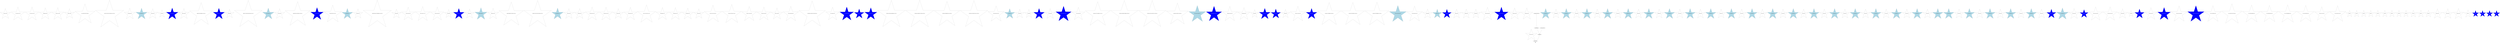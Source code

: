 // System
digraph {
	"Donnells Diversion [link]" [fillcolor=white fontcolor=black shape=star style=filled]
	"Lower Collierville Tunnel 1 [link]" [fillcolor=white fontcolor=black shape=star style=filled]
	"Lower Collierville Tunnel 2 [link]" [fillcolor=white fontcolor=black shape=star style=filled]
	"Philadelphia Aqueduct [link]" [fillcolor=white fontcolor=black shape=star style=filled]
	"Sand Bar Power Tunnel [link]" [fillcolor=white fontcolor=black shape=star style=filled]
	"Stanislaus Tunnel [link]" [fillcolor=white fontcolor=black shape=star style=filled]
	"USGS_11293580_NF STAN R DIV TUNNEL [link]" [fillcolor=white fontcolor=black shape=star style=filled]
	"ANGELS C BL UTICA D DIV DAM NR MURPHYS CA_11298700 [node]" [fillcolor=white fontcolor=black shape=star style=filled]
	"Angels Canal Inflow [node]" [fillcolor=white fontcolor=black shape=star style=filled]
	"Angels Ck Headflow [node]" [fillcolor=lightblue fontcolor=black shape=star style=filled]
	"Angels Ck Inflow [node]" [fillcolor=white fontcolor=black shape=star style=filled]
	"Angels PH [node]" [fillcolor=white fontcolor=black shape=star style=filled]
	"Angles Canal Outflow [node]" [fillcolor=blue fontcolor=white shape=star style=filled]
	"AVERY_11294500 [node]" [fillcolor=white fontcolor=black shape=star style=filled]
	"BEARDSLEY PH NR STRAWBERRY CA_11292820 [node]" [fillcolor=white fontcolor=black shape=star style=filled]
	"Beardsley Reservoir [node]" [fillcolor=blue fontcolor=white shape=star style=filled]
	"Beardsley PH [node]" [fillcolor=white fontcolor=black shape=star style=filled]
	"BEAVER C DIV TO MCKAYS POINT RES NR ARNO_11295210 [node]" [fillcolor=white fontcolor=black shape=star style=filled]
	"Beaver Ck Headflow [node]" [fillcolor=lightblue fontcolor=black shape=star style=filled]
	"Beaver Ck Inflow [node]" [fillcolor=white fontcolor=black shape=star style=filled]
	"BEAVER CR BEL DIV DAM NR ARNOLD CA_11295230 [node]" [fillcolor=white fontcolor=black shape=star style=filled]
	"Beaver Creek Diversion [node]" [fillcolor=blue fontcolor=white shape=star style=filled]
	"BL MCKAYS POINT DAM_11295270 [node]" [fillcolor=white fontcolor=black shape=star style=filled]
	"Clark Fk Headflow [node]" [fillcolor=lightblue fontcolor=black shape=star style=filled]
	"Clark Fk Inflow [node]" [fillcolor=white fontcolor=black shape=star style=filled]
	"CLARK FORK STANISLAUS R NR DARDANELLE CA_11292500 [node]" [fillcolor=white fontcolor=black shape=star style=filled]
	"Collierville PH [node]" [fillcolor=white fontcolor=black shape=star style=filled]
	"Collierville Tunnel Inflow [node]" [fillcolor=white fontcolor=black shape=star style=filled]
	"Collierville Tunnel Inflow (1) [node]" [fillcolor=white fontcolor=black shape=star style=filled]
	"Donnells Diversion Inflow [node]" [fillcolor=white fontcolor=black shape=star style=filled]
	"Donnells PH [node]" [fillcolor=white fontcolor=black shape=star style=filled]
	"Donnells Reservoir [node]" [fillcolor=blue fontcolor=white shape=star style=filled]
	"Gauge_Phoenix [node]" [fillcolor=white fontcolor=black shape=star style=filled]
	"Highland Ck Headflow [node]" [fillcolor=lightblue fontcolor=black shape=star style=filled]
	"Highland Ck Inflow [node]" [fillcolor=white fontcolor=black shape=star style=filled]
	"HIGHLAND CREEK BELOW NEW SPICER_11294000 [node]" [fillcolor=white fontcolor=black shape=star style=filled]
	"HOBART C AT NF DIV TUNNL OUTLT NR SPICER_11293700 [node]" [fillcolor=white fontcolor=black shape=star style=filled]
	"Hobart Ck Headflow [node]" [fillcolor=lightblue fontcolor=black shape=star style=filled]
	"Hobart Ck Inflow [node]" [fillcolor=white fontcolor=black shape=star style=filled]
	"IFR bl Angels Div [node]" [fillcolor=white fontcolor=black shape=star style=filled]
	"IFR bl Donnells Reservoir [node]" [fillcolor=white fontcolor=black shape=star style=filled]
	"IFR bl Hunters Reservoir [node]" [fillcolor=white fontcolor=black shape=star style=filled]
	"IFR bl Lyons Res [node]" [fillcolor=white fontcolor=black shape=star style=filled]
	"IFR bl McKays Point Div [node]" [fillcolor=white fontcolor=black shape=star style=filled]
	"IFR bl New Spicer Meadow Reservoir [node]" [fillcolor=white fontcolor=black shape=star style=filled]
	"IFR bl Philadelphia Div [node]" [fillcolor=white fontcolor=black shape=star style=filled]
	"IFR bl Relief Reservoir [node]" [fillcolor=white fontcolor=black shape=star style=filled]
	"IFR bl Sand Bar Div [node]" [fillcolor=white fontcolor=black shape=star style=filled]
	"IFR bl Utica Div [node]" [fillcolor=white fontcolor=black shape=star style=filled]
	"Below Beaver Creek Diversion Dam [node]" [fillcolor=white fontcolor=black shape=star style=filled]
	"IFR Confluence of NF and Beaver Creek [node]" [fillcolor=white fontcolor=black shape=star style=filled]
	"IFR Below New Melones Res [node]" [fillcolor=white fontcolor=black shape=star style=filled]
	"IFR Below Pinecrest Lake [node]" [fillcolor=white fontcolor=black shape=star style=filled]
	"IFR Below Utica Res [node]" [fillcolor=white fontcolor=black shape=star style=filled]
	"IFR below Beardsley Afterbay [node]" [fillcolor=white fontcolor=black shape=star style=filled]
	"JW SOUTHERN PP A SND BAR DIV DAM NR LNG BRN CA [node]" [fillcolor=white fontcolor=black shape=star style=filled]
	"Lower Utica Canal Inflow [node]" [fillcolor=white fontcolor=black shape=star style=filled]
	"Lower Utica Canal Outflow [node]" [fillcolor=blue fontcolor=white shape=star style=filled]
	"Lyons Reservoir [node]" [fillcolor=blue fontcolor=white shape=star style=filled]
	"McKay Point Diversion [node]" [fillcolor=blue fontcolor=white shape=star style=filled]
	"MF STANISLAUS R A HELLS HALF ACRE BRIDGE_11292700 [node]" [fillcolor=white fontcolor=black shape=star style=filled]
	"MF STANISLAUS R AT KENNEDY MDWS NR DARD_11292000 [node]" [fillcolor=white fontcolor=black shape=star style=filled]
	"MF STANISLAUS R BL BEARDSLEY DAM CA_11292900 [node]" [fillcolor=white fontcolor=black shape=star style=filled]
	"MF STANISLAUS R BL SND BAR DIV DAM NR AV_11293200 [node]" [fillcolor=white fontcolor=black shape=star style=filled]
	"Middle Fork Stanislaus R Inflow [node]" [fillcolor=white fontcolor=black shape=star style=filled]
	"Mill Ck Headflow [node]" [fillcolor=lightblue fontcolor=black shape=star style=filled]
	"Mill Ck Inflow [node]" [fillcolor=white fontcolor=black shape=star style=filled]
	"Murphys PH [node]" [fillcolor=white fontcolor=black shape=star style=filled]
	"New Melones Lake [node]" [fillcolor=blue fontcolor=white shape=star style=filled]
	"New Melones PH [node]" [fillcolor=white fontcolor=black shape=star style=filled]
	"New Spicer Meadow Reservoir [node]" [fillcolor=blue fontcolor=white shape=star style=filled]
	"New Spicer Meadow PH [node]" [fillcolor=white fontcolor=black shape=star style=filled]
	"NF STANISLAUS DIV TU OL BL HOBART C_11293710 [node]" [fillcolor=white fontcolor=black shape=star style=filled]
	"NF STANISLAUS R BL BEAVER C NR HATHAWAY_11295300 [node]" [fillcolor=white fontcolor=black shape=star style=filled]
	"NF STANISLAUS R BL DIV DAM NR BIG MDW CA_11293600 [node]" [fillcolor=white fontcolor=black shape=star style=filled]
	"NF STANISLAUS R BL SILVER C CA_11293500 [node]" [fillcolor=white fontcolor=black shape=star style=filled]
	"North Fork Stanislaus R Headflow [node]" [fillcolor=lightblue fontcolor=black shape=star style=filled]
	"Philadelphia Aquaduct Outflow [node]" [fillcolor=blue fontcolor=white shape=star style=filled]
	"Philadelphia Aqueduct Inflow [node]" [fillcolor=white fontcolor=black shape=star style=filled]
	"Phoenix Canal Outflow [node]" [fillcolor=white fontcolor=black shape=star style=filled]
	"Phoenix PH [node]" [fillcolor=white fontcolor=black shape=star style=filled]
	"Pinecrest Reservoir [node]" [fillcolor=blue fontcolor=white shape=star style=filled]
	"Relief Reservoir [node]" [fillcolor=blue fontcolor=white shape=star style=filled]
	"Sand Bar PH [node]" [fillcolor=white fontcolor=black shape=star style=filled]
	"Sand Bar Power Tunnel Inflow [node]" [fillcolor=white fontcolor=black shape=star style=filled]
	"Beardsley Afterbay [node]" [fillcolor=blue fontcolor=white shape=star style=filled]
	"SF STANISLAUS R A STRAWBERRY CA_11296500 [node]" [fillcolor=white fontcolor=black shape=star style=filled]
	"SF STANISLAUS R NR LONG BARN CA_11298000 [node]" [fillcolor=white fontcolor=black shape=star style=filled]
	"SF STANISLAUS R NR STRAWBERRY CA_11297200 [node]" [fillcolor=white fontcolor=black shape=star style=filled]
	"South Fork Stanislaus R Headflow [node]" [fillcolor=lightblue fontcolor=black shape=star style=filled]
	"South Fork Stanislaus R Inflow [node]" [fillcolor=white fontcolor=black shape=star style=filled]
	"Spring Gap PH [node]" [fillcolor=white fontcolor=black shape=star style=filled]
	"STANI-N-INF1 [node]" [fillcolor=lightblue fontcolor=black shape=star style=filled]
	"STANI-N-JUN1 [node]" [fillcolor=blue fontcolor=white shape=star style=filled]
	"STANI-N-JUN2 [node]" [fillcolor=white fontcolor=black shape=star style=filled]
	"STANI-N-JUN3 [node]" [fillcolor=white fontcolor=black shape=star style=filled]
	"Stanislaus PH [node]" [fillcolor=white fontcolor=black shape=star style=filled]
	"Stanislaus Tunnel Inflow [node]" [fillcolor=white fontcolor=black shape=star style=filled]
	"Stanislaus Tunnel Outflow [node]" [fillcolor=blue fontcolor=white shape=star style=filled]
	"STN-L-DEL1 Outflow [node]" [fillcolor=white fontcolor=black shape=star style=filled]
	"STN-L-DEL2 Outflow [node]" [fillcolor=white fontcolor=black shape=star style=filled]
	"STN-L-RIV2 Outflow [node]" [fillcolor=white fontcolor=black shape=star style=filled]
	"STN_01 Headflow [node]" [fillcolor=lightblue fontcolor=black shape=star style=filled]
	"STN_01 Inflow [node]" [fillcolor=white fontcolor=black shape=star style=filled]
	"STN_02 Headflow [node]" [fillcolor=lightblue fontcolor=black shape=star style=filled]
	"STN_02 Inflow [node]" [fillcolor=white fontcolor=black shape=star style=filled]
	"STN_03 Headflow [node]" [fillcolor=lightblue fontcolor=black shape=star style=filled]
	"STN_03 Inflow [node]" [fillcolor=white fontcolor=black shape=star style=filled]
	"STN_04 Headflow [node]" [fillcolor=lightblue fontcolor=black shape=star style=filled]
	"STN_04 Inflow [node]" [fillcolor=white fontcolor=black shape=star style=filled]
	"STN_05 Headflow [node]" [fillcolor=lightblue fontcolor=black shape=star style=filled]
	"STN_05 Inflow [node]" [fillcolor=white fontcolor=black shape=star style=filled]
	"STN_06 Headflow [node]" [fillcolor=lightblue fontcolor=black shape=star style=filled]
	"STN_06 Inflow [node]" [fillcolor=white fontcolor=black shape=star style=filled]
	"STN_07 Headflow [node]" [fillcolor=lightblue fontcolor=black shape=star style=filled]
	"STN_07 Inflow [node]" [fillcolor=white fontcolor=black shape=star style=filled]
	"STN_08 Headflow [node]" [fillcolor=lightblue fontcolor=black shape=star style=filled]
	"STN_08 Inflow [node]" [fillcolor=white fontcolor=black shape=star style=filled]
	"STN_09 Headflow [node]" [fillcolor=lightblue fontcolor=black shape=star style=filled]
	"STN_09 Inflow [node]" [fillcolor=white fontcolor=black shape=star style=filled]
	"STN_10 Headflow [node]" [fillcolor=lightblue fontcolor=black shape=star style=filled]
	"STN_10 Inflow [node]" [fillcolor=white fontcolor=black shape=star style=filled]
	"STN_11 Headflow [node]" [fillcolor=lightblue fontcolor=black shape=star style=filled]
	"STN_11 Inflow [node]" [fillcolor=white fontcolor=black shape=star style=filled]
	"STN_12 Headflow [node]" [fillcolor=lightblue fontcolor=black shape=star style=filled]
	"STN_12 Inflow [node]" [fillcolor=white fontcolor=black shape=star style=filled]
	"STN_13 Headflow [node]" [fillcolor=lightblue fontcolor=black shape=star style=filled]
	"STN_13 Inflow [node]" [fillcolor=white fontcolor=black shape=star style=filled]
	"STN_14 Headflow [node]" [fillcolor=lightblue fontcolor=black shape=star style=filled]
	"STN_14 Inflow [node]" [fillcolor=white fontcolor=black shape=star style=filled]
	"STN_15 Headflow [node]" [fillcolor=lightblue fontcolor=black shape=star style=filled]
	"STN_15 Inflow [node]" [fillcolor=white fontcolor=black shape=star style=filled]
	"STN_16 Headflow [node]" [fillcolor=lightblue fontcolor=black shape=star style=filled]
	"STN_16 Inflow [node]" [fillcolor=white fontcolor=black shape=star style=filled]
	"STN_17 Headflow [node]" [fillcolor=lightblue fontcolor=black shape=star style=filled]
	"STN_17 Inflow [node]" [fillcolor=white fontcolor=black shape=star style=filled]
	"STN_18 Headflow [node]" [fillcolor=lightblue fontcolor=black shape=star style=filled]
	"STN_18 Inflow [node]" [fillcolor=white fontcolor=black shape=star style=filled]
	"STN_19 Headflow [node]" [fillcolor=lightblue fontcolor=black shape=star style=filled]
	"STN_19 Inflow [node]" [fillcolor=white fontcolor=black shape=star style=filled]
	"STN_20 Headflow [node]" [fillcolor=lightblue fontcolor=black shape=star style=filled]
	"STN_21 Headflow [node]" [fillcolor=lightblue fontcolor=black shape=star style=filled]
	"STN_21 Inflow [node]" [fillcolor=white fontcolor=black shape=star style=filled]
	"STN_22 Headflow [node]" [fillcolor=lightblue fontcolor=black shape=star style=filled]
	"STN_22 Inflow [node]" [fillcolor=white fontcolor=black shape=star style=filled]
	"STN_23 Headflow [node]" [fillcolor=lightblue fontcolor=black shape=star style=filled]
	"STN_23 Inflow [node]" [fillcolor=white fontcolor=black shape=star style=filled]
	"STN_24 Headflow [node]" [fillcolor=lightblue fontcolor=black shape=star style=filled]
	"STN_24 Inflow [node]" [fillcolor=white fontcolor=black shape=star style=filled]
	"STN_25 Headflow [node]" [fillcolor=lightblue fontcolor=black shape=star style=filled]
	"STN_25 Inflow [node]" [fillcolor=white fontcolor=black shape=star style=filled]
	"STN_R-N-JUN1 [node]" [fillcolor=blue fontcolor=white shape=star style=filled]
	"Summit Ck Headflow [node]" [fillcolor=lightblue fontcolor=black shape=star style=filled]
	"Summit Ck Inflow [node]" [fillcolor=white fontcolor=black shape=star style=filled]
	"Lake Tulloch [node]" [fillcolor=blue fontcolor=white shape=star style=filled]
	"Release from Lake Tulloch [node]" [fillcolor=white fontcolor=black shape=star style=filled]
	"Lake Tulloch Flood Control [node]" [fillcolor=white fontcolor=black shape=star style=filled]
	"Lake Tulloch PH [node]" [fillcolor=white fontcolor=black shape=star style=filled]
	blwTullochPH [fillcolor=white fontcolor=black shape=star style=filled]
	"Utica Reservoir [node]" [fillcolor=blue fontcolor=white shape=star style=filled]
	"UPA Tunnel Tap Inflow [node]" [fillcolor=white fontcolor=black shape=star style=filled]
	"UPA Tunnel Tap Outflow [node]" [fillcolor=blue fontcolor=white shape=star style=filled]
	"Upper Collierville Tunnel Inflow [node]" [fillcolor=white fontcolor=black shape=star style=filled]
	"Upper Collierville Tunnel Outflow [node]" [fillcolor=blue fontcolor=white shape=star style=filled]
	"USGS_11292610 DONNELLS PH [node]" [fillcolor=white fontcolor=black shape=star style=filled]
	"USGS_11293580_NF STAN R DIV TUNNEL [node]" [fillcolor=white fontcolor=black shape=star style=filled]
	"USGS_11295250_COLLIERVILLE PP [node]" [fillcolor=white fontcolor=black shape=star style=filled]
	"USGS_11295505_STANISLAUS PP [node]" [fillcolor=white fontcolor=black shape=star style=filled]
	"USGS_11297000_PHILADELPHIA CN [node]" [fillcolor=white fontcolor=black shape=star style=filled]
	"USGS_11297500_TUOLUMNE CN [node]" [fillcolor=white fontcolor=black shape=star style=filled]
	"Release from New Melones [node]" [fillcolor=white fontcolor=black shape=star style=filled]
	"New Melones Lake Flood Control [node]" [fillcolor=white fontcolor=black shape=star style=filled]
	"STAN-L-CON 1" [fillcolor=white fontcolor=black shape=star style=filled]
	"STAN-L-CON 2" [fillcolor=white fontcolor=black shape=star style=filled]
	"STAN-L-CON 3" [fillcolor=white fontcolor=black shape=star style=filled]
	"STAN-L-CON 4" [fillcolor=white fontcolor=black shape=star style=filled]
	"STAN-L-CON 5" [fillcolor=white fontcolor=black shape=star style=filled]
	"STAN-L-CON 6" [fillcolor=white fontcolor=black shape=star style=filled]
	"STAN-L-CON 7" [fillcolor=white fontcolor=black shape=star style=filled]
	"STAN-L-CON 8" [fillcolor=white fontcolor=black shape=star style=filled]
	"STAN-L-CON 9" [fillcolor=white fontcolor=black shape=star style=filled]
	"STAN-L-CON 10" [fillcolor=white fontcolor=black shape=star style=filled]
	"STAN-L-CON 11" [fillcolor=white fontcolor=black shape=star style=filled]
	"STAN-L-CON 12" [fillcolor=white fontcolor=black shape=star style=filled]
	"STN_below_Melons.2.1" [fillcolor=white fontcolor=black shape=star style=filled]
	"STN_below_Melons.2.2" [fillcolor=white fontcolor=black shape=star style=filled]
	"STN_below_Melons.2.2.2" [fillcolor=white fontcolor=black shape=star style=filled]
	"STN-L-RIV2.1.2.1" [fillcolor=white fontcolor=black shape=star style=filled]
	"STANI-N-JUN4" [fillcolor=blue fontcolor=white shape=star style=filled]
	"STANI-N-JUN5" [fillcolor=blue fontcolor=white shape=star style=filled]
	"STANI-N-JUN6" [fillcolor=blue fontcolor=white shape=star style=filled]
	"STANI-N-JUN7" [fillcolor=blue fontcolor=white shape=star style=filled]
	"San Joaquin River Outflow [node]" -> "San Joaquin-San Joaquin"
	"Merced River Outflow [node]" -> "Merced-San Joaquin"
	"STN-L-RIV2 Outflow [node]" -> "Stanislaus-San Joaquin"
	"San Joaquin-San Joaquin" -> "Merced-San Joaquin"
	"Merced-San Joaquin" -> "Stanislaus-San Joaquin"
	"Stanislaus-San Joaquin" -> Delta
}
